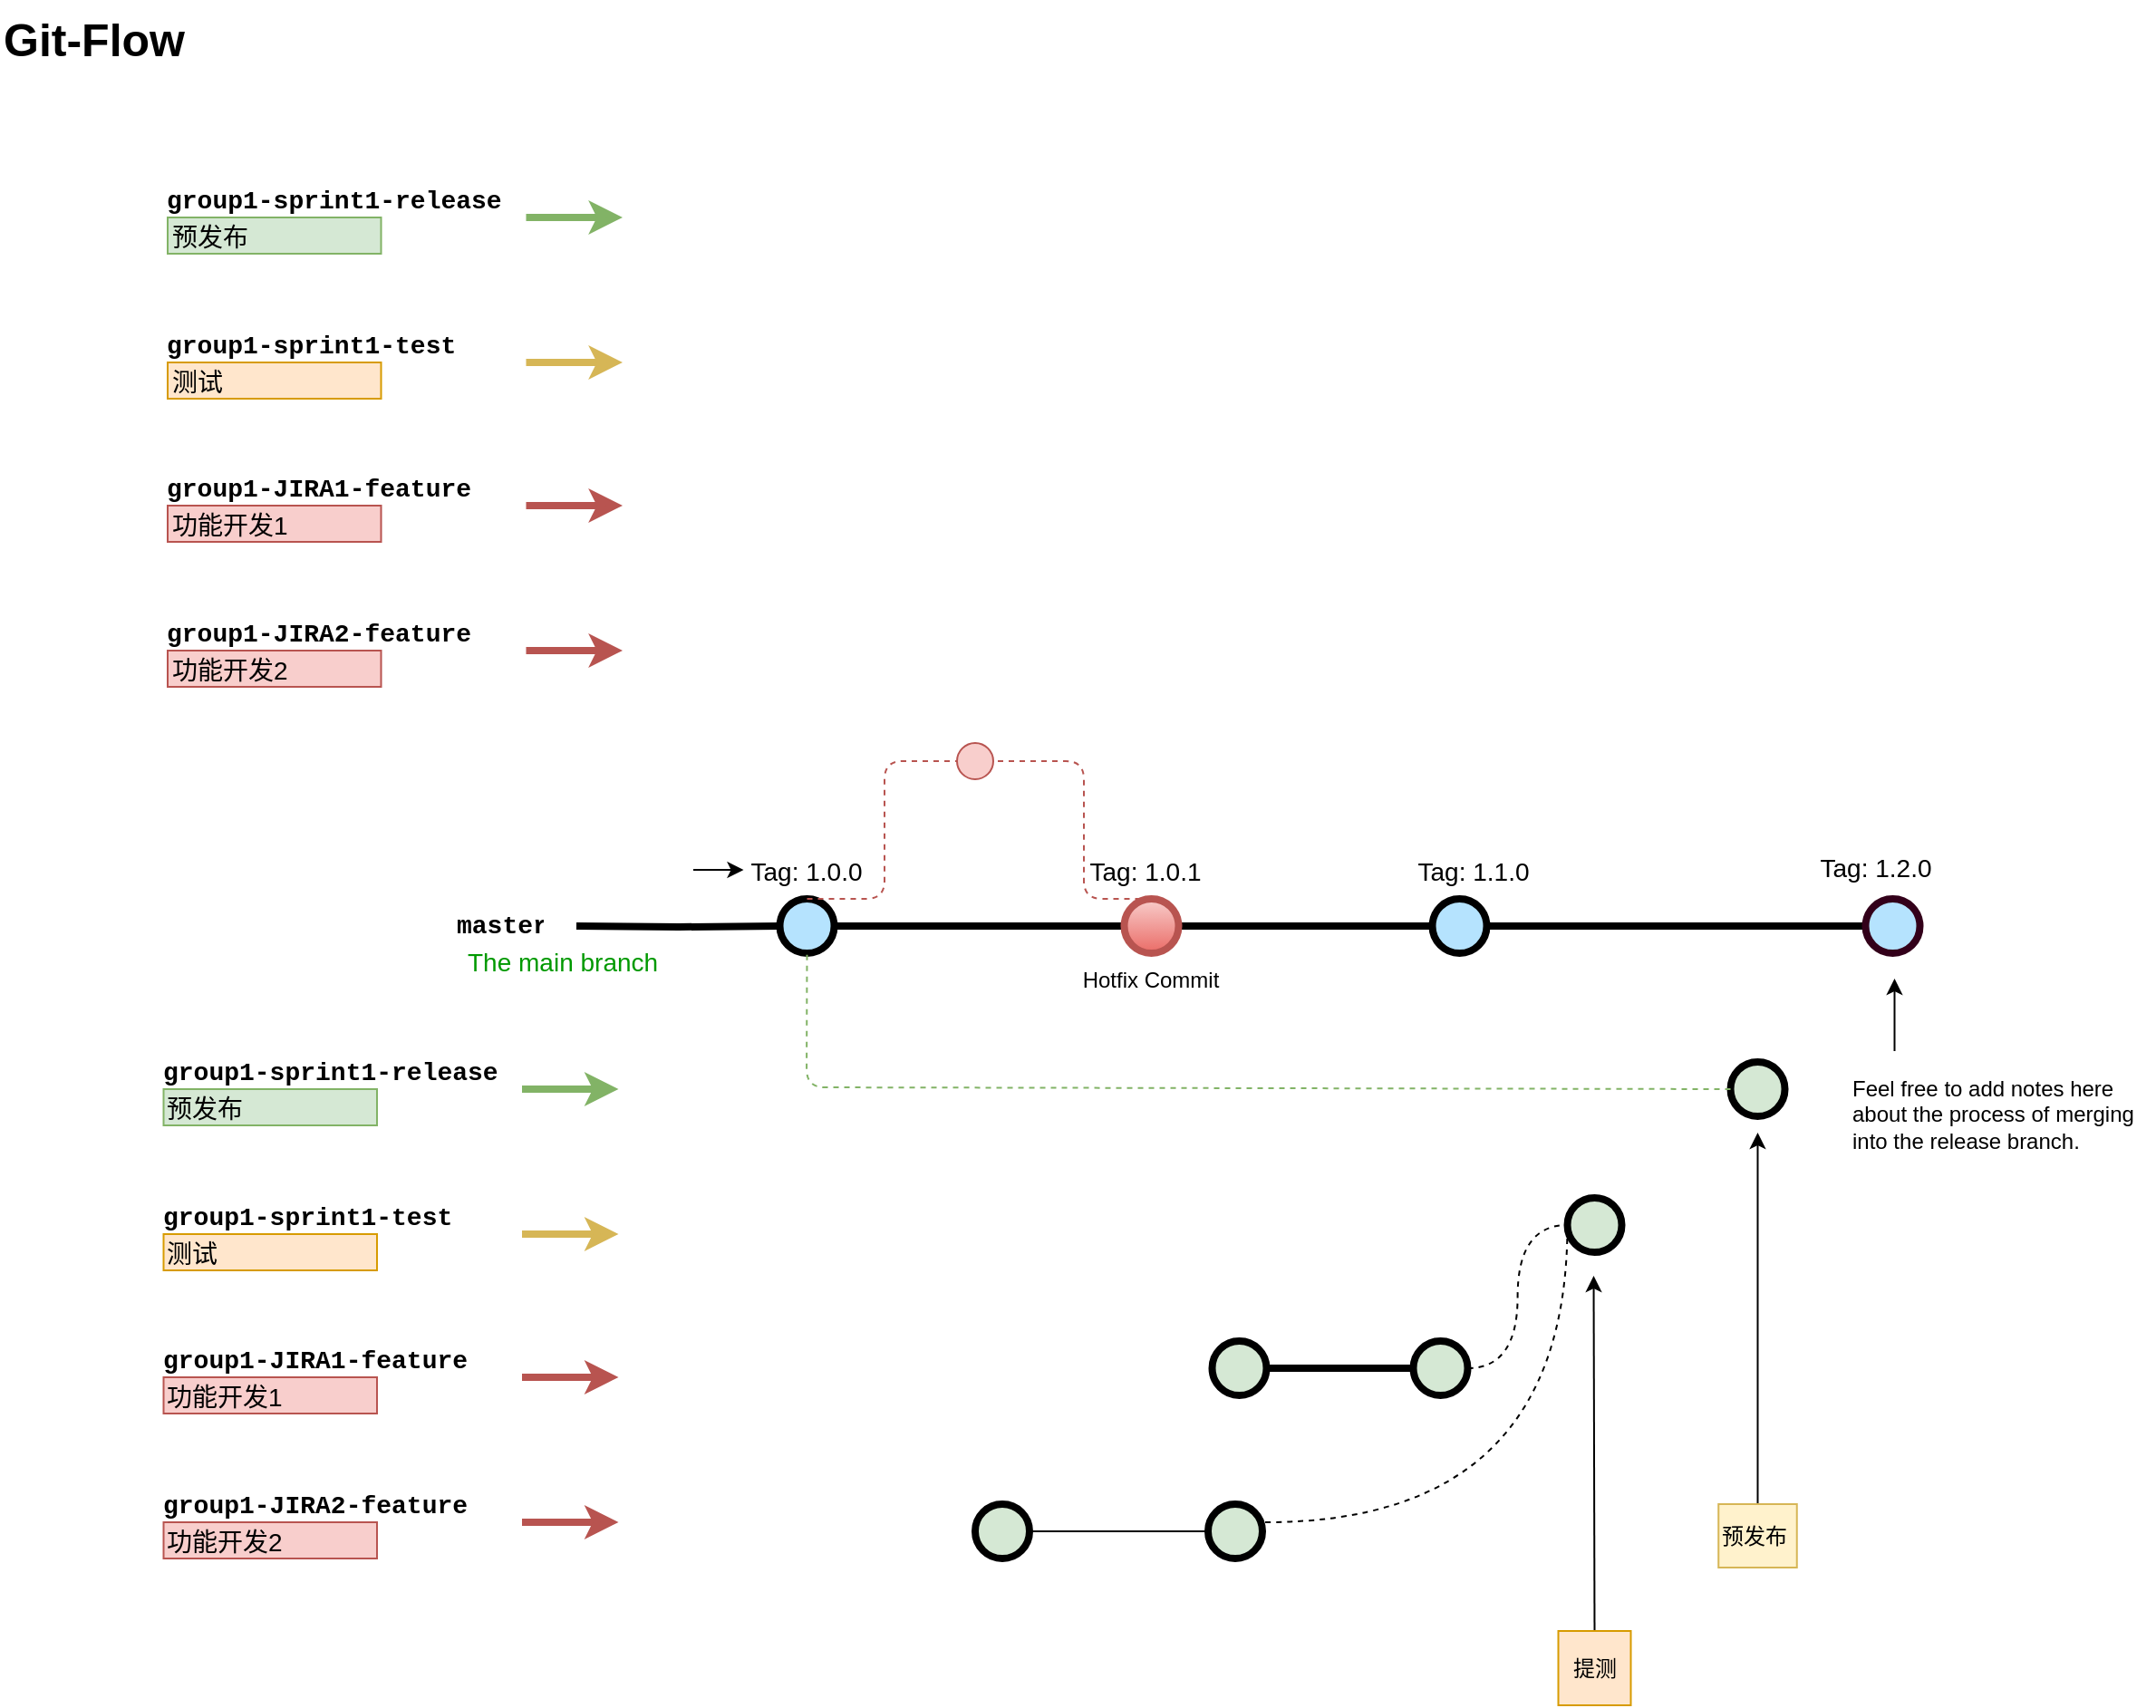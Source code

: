<mxfile version="15.9.4" type="github">
  <diagram id="yPxyJZ8AM_hMuL3Unpa9" name="complex gitflow">
    <mxGraphModel dx="2522" dy="1612" grid="1" gridSize="10" guides="1" tooltips="1" connect="1" arrows="1" fold="1" page="1" pageScale="1" pageWidth="1100" pageHeight="850" math="0" shadow="0">
      <root>
        <mxCell id="0" />
        <mxCell id="1" parent="0" />
        <mxCell id="uWUnNED6HEl2aK5fdaIb-7" value="Hotfix Commit" style="text;html=1;strokeColor=none;fillColor=none;align=center;verticalAlign=middle;whiteSpace=wrap;overflow=hidden;" parent="1" vertex="1">
          <mxGeometry x="427.25" y="226" width="80" height="30" as="geometry" />
        </mxCell>
        <mxCell id="uWUnNED6HEl2aK5fdaIb-8" value="" style="edgeStyle=orthogonalEdgeStyle;rounded=0;html=1;jettySize=auto;orthogonalLoop=1;plain-blue;endArrow=none;endFill=0;strokeWidth=4;strokeColor=#000000;entryX=0;entryY=0.5;entryDx=0;entryDy=0;entryPerimeter=0;" parent="1" source="uWUnNED6HEl2aK5fdaIb-10" target="9hBKPDzoitwpIBdzFDQ7-16" edge="1">
          <mxGeometry x="292.25" y="211" as="geometry">
            <mxPoint x="442.25" y="211" as="targetPoint" />
          </mxGeometry>
        </mxCell>
        <mxCell id="uWUnNED6HEl2aK5fdaIb-10" value="" style="verticalLabelPosition=bottom;verticalAlign=top;html=1;strokeWidth=4;shape=mxgraph.flowchart.on-page_reference;plain-blue;gradientColor=none;fillColor=#B5E3Fe;strokeColor=#000000;" parent="1" vertex="1">
          <mxGeometry x="262.25" y="196" width="30" height="30" as="geometry" />
        </mxCell>
        <mxCell id="uWUnNED6HEl2aK5fdaIb-80" value="" style="edgeStyle=orthogonalEdgeStyle;curved=1;rounded=0;orthogonalLoop=1;jettySize=auto;html=1;endArrow=none;endFill=0;strokeWidth=4;entryX=0;entryY=0.5;entryDx=0;entryDy=0;entryPerimeter=0;" parent="1" source="uWUnNED6HEl2aK5fdaIb-11" target="uWUnNED6HEl2aK5fdaIb-109" edge="1">
          <mxGeometry relative="1" as="geometry">
            <mxPoint x="734.5" y="211" as="targetPoint" />
          </mxGeometry>
        </mxCell>
        <mxCell id="uWUnNED6HEl2aK5fdaIb-11" value="" style="verticalLabelPosition=bottom;verticalAlign=top;html=1;strokeWidth=4;shape=mxgraph.flowchart.on-page_reference;plain-blue;gradientColor=none;strokeColor=#000000;fillColor=#B5E3FE;" parent="1" vertex="1">
          <mxGeometry x="622.25" y="196" width="30" height="30" as="geometry" />
        </mxCell>
        <mxCell id="uWUnNED6HEl2aK5fdaIb-109" value="" style="verticalLabelPosition=bottom;verticalAlign=top;html=1;strokeWidth=4;shape=mxgraph.flowchart.on-page_reference;plain-blue;gradientColor=none;strokeColor=#33001A;fillColor=#B5E3FE;" parent="1" vertex="1">
          <mxGeometry x="861.25" y="196" width="30" height="30" as="geometry" />
        </mxCell>
        <mxCell id="uWUnNED6HEl2aK5fdaIb-12" value="" style="edgeStyle=orthogonalEdgeStyle;rounded=0;html=1;jettySize=auto;orthogonalLoop=1;strokeWidth=4;endArrow=none;endFill=0;" parent="1" target="uWUnNED6HEl2aK5fdaIb-10" edge="1">
          <mxGeometry x="192.25" y="211" as="geometry">
            <mxPoint x="150" y="211" as="sourcePoint" />
          </mxGeometry>
        </mxCell>
        <mxCell id="uWUnNED6HEl2aK5fdaIb-13" value="master" style="text;html=1;strokeColor=none;fillColor=none;align=center;verticalAlign=middle;whiteSpace=wrap;overflow=hidden;fontSize=14;fontStyle=1;fontFamily=Courier New;" parent="1" vertex="1">
          <mxGeometry x="83" y="190" width="50" height="42" as="geometry" />
        </mxCell>
        <mxCell id="uWUnNED6HEl2aK5fdaIb-95" value="" style="verticalLabelPosition=bottom;verticalAlign=top;html=1;strokeWidth=4;shape=mxgraph.flowchart.on-page_reference;plain-purple;gradientColor=none;strokeColor=#000000;fillColor=#D5E8D4;" parent="1" vertex="1">
          <mxGeometry x="696.75" y="361" width="30" height="30" as="geometry" />
        </mxCell>
        <mxCell id="uWUnNED6HEl2aK5fdaIb-81" value="" style="edgeStyle=orthogonalEdgeStyle;rounded=0;orthogonalLoop=1;jettySize=auto;html=1;endArrow=none;endFill=0;strokeWidth=4;" parent="1" source="uWUnNED6HEl2aK5fdaIb-82" target="uWUnNED6HEl2aK5fdaIb-84" edge="1">
          <mxGeometry relative="1" as="geometry" />
        </mxCell>
        <mxCell id="uWUnNED6HEl2aK5fdaIb-82" value="" style="verticalLabelPosition=bottom;verticalAlign=top;html=1;strokeWidth=4;shape=mxgraph.flowchart.on-page_reference;plain-purple;gradientColor=none;strokeColor=#000000;fillColor=#D5E8D4;" parent="1" vertex="1">
          <mxGeometry x="500.75" y="440" width="30" height="30" as="geometry" />
        </mxCell>
        <mxCell id="uWUnNED6HEl2aK5fdaIb-97" style="edgeStyle=orthogonalEdgeStyle;curved=1;rounded=0;orthogonalLoop=1;jettySize=auto;html=1;exitX=1;exitY=0.5;exitDx=0;exitDy=0;exitPerimeter=0;entryX=0;entryY=0.5;entryDx=0;entryDy=0;entryPerimeter=0;endArrow=none;endFill=0;strokeWidth=1;fontFamily=Courier New;fontColor=#009900;dashed=1;" parent="1" source="uWUnNED6HEl2aK5fdaIb-84" target="uWUnNED6HEl2aK5fdaIb-95" edge="1">
          <mxGeometry relative="1" as="geometry" />
        </mxCell>
        <mxCell id="uWUnNED6HEl2aK5fdaIb-84" value="" style="verticalLabelPosition=bottom;verticalAlign=top;html=1;strokeWidth=4;shape=mxgraph.flowchart.on-page_reference;plain-purple;gradientColor=none;strokeColor=#000000;fillColor=#D5E8D4;" parent="1" vertex="1">
          <mxGeometry x="611.75" y="440" width="30" height="30" as="geometry" />
        </mxCell>
        <mxCell id="uWUnNED6HEl2aK5fdaIb-90" value="The main branch&lt;br&gt;" style="text;html=1;strokeColor=none;fillColor=none;align=left;verticalAlign=middle;whiteSpace=wrap;overflow=hidden;fontSize=14;fontStyle=0;fontColor=#009900;" parent="1" vertex="1">
          <mxGeometry x="88.25" y="220" width="146.75" height="20" as="geometry" />
        </mxCell>
        <mxCell id="uWUnNED6HEl2aK5fdaIb-101" value="Tag: 1.1.0" style="text;html=1;strokeColor=none;fillColor=none;align=center;verticalAlign=middle;whiteSpace=wrap;overflow=hidden;fontSize=14;" parent="1" vertex="1">
          <mxGeometry x="590.25" y="170" width="110" height="20" as="geometry" />
        </mxCell>
        <mxCell id="uWUnNED6HEl2aK5fdaIb-103" value="Tag: 1.0.0" style="text;html=1;strokeColor=none;fillColor=none;align=center;verticalAlign=middle;whiteSpace=wrap;overflow=hidden;fontSize=14;" parent="1" vertex="1">
          <mxGeometry x="242.25" y="170" width="70" height="20" as="geometry" />
        </mxCell>
        <mxCell id="uWUnNED6HEl2aK5fdaIb-106" value="" style="verticalLabelPosition=bottom;verticalAlign=top;html=1;strokeWidth=4;shape=mxgraph.flowchart.on-page_reference;plain-purple;gradientColor=none;strokeColor=#000000;fillColor=#D5E8D4;" parent="1" vertex="1">
          <mxGeometry x="786.76" y="286" width="30" height="30" as="geometry" />
        </mxCell>
        <mxCell id="uWUnNED6HEl2aK5fdaIb-116" value="Tag: 1.2.0" style="text;html=1;strokeColor=none;fillColor=none;align=center;verticalAlign=middle;whiteSpace=wrap;overflow=hidden;fontSize=14;" parent="1" vertex="1">
          <mxGeometry x="812.25" y="168" width="110" height="20" as="geometry" />
        </mxCell>
        <mxCell id="uWUnNED6HEl2aK5fdaIb-117" value="" style="endArrow=classic;html=1;strokeWidth=1;fontFamily=Courier New;fontColor=#009900;exitX=0.5;exitY=0;exitDx=0;exitDy=0;" parent="1" source="fSnZ5vnYTslC5NarKmr_-5" edge="1">
          <mxGeometry width="50" height="50" relative="1" as="geometry">
            <mxPoint x="711.25" y="635.5" as="sourcePoint" />
            <mxPoint x="711.25" y="404" as="targetPoint" />
          </mxGeometry>
        </mxCell>
        <mxCell id="fSnZ5vnYTslC5NarKmr_-1" value="" style="endArrow=classic;html=1;strokeWidth=1;fontFamily=Courier New;fontColor=#009900;exitX=0.5;exitY=0;exitDx=0;exitDy=0;" parent="1" edge="1" source="fSnZ5vnYTslC5NarKmr_-4">
          <mxGeometry width="50" height="50" relative="1" as="geometry">
            <mxPoint x="801.75" y="375" as="sourcePoint" />
            <mxPoint x="801.75" y="325" as="targetPoint" />
          </mxGeometry>
        </mxCell>
        <mxCell id="fSnZ5vnYTslC5NarKmr_-4" value="&lt;span style=&quot;text-align: center&quot;&gt;预发布&lt;br&gt;&lt;/span&gt;" style="text;html=1;strokeColor=#d6b656;fillColor=#fff2cc;align=left;verticalAlign=middle;whiteSpace=wrap;overflow=hidden;fontSize=12;fontStyle=0;" parent="1" vertex="1">
          <mxGeometry x="780.13" y="530" width="43.25" height="35" as="geometry" />
        </mxCell>
        <mxCell id="fSnZ5vnYTslC5NarKmr_-5" value="提测" style="text;html=1;strokeColor=#d79b00;fillColor=#ffe6cc;align=center;verticalAlign=middle;whiteSpace=wrap;overflow=hidden;fontSize=12;fontStyle=0;" parent="1" vertex="1">
          <mxGeometry x="691.75" y="600" width="40" height="41" as="geometry" />
        </mxCell>
        <mxCell id="fSnZ5vnYTslC5NarKmr_-9" value="" style="edgeStyle=orthogonalEdgeStyle;rounded=0;orthogonalLoop=1;jettySize=auto;html=1;fontSize=12;fontColor=#000000;entryX=0;entryY=0.5;entryDx=0;entryDy=0;" parent="1" target="uWUnNED6HEl2aK5fdaIb-103" edge="1">
          <mxGeometry relative="1" as="geometry">
            <mxPoint x="222.25" y="180" as="targetPoint" />
            <Array as="points">
              <mxPoint x="222.25" y="180" />
              <mxPoint x="222.25" y="180" />
            </Array>
            <mxPoint x="214.5" y="180" as="sourcePoint" />
          </mxGeometry>
        </mxCell>
        <UserObject label="Git-Flow" link="https://nvie.com/posts/a-successful-git-branching-model/" id="9hBKPDzoitwpIBdzFDQ7-2">
          <mxCell style="text;whiteSpace=wrap;html=1;fontStyle=1;fontSize=25;" parent="1" vertex="1">
            <mxGeometry x="-167.75" y="-300" width="117.75" height="50" as="geometry" />
          </mxCell>
        </UserObject>
        <mxCell id="9hBKPDzoitwpIBdzFDQ7-14" value="" style="endArrow=classic;html=1;strokeWidth=1;fontFamily=Courier New;fontColor=#009900;" parent="1" edge="1">
          <mxGeometry width="50" height="50" relative="1" as="geometry">
            <mxPoint x="877.25" y="280" as="sourcePoint" />
            <mxPoint x="877.25" y="240" as="targetPoint" />
          </mxGeometry>
        </mxCell>
        <mxCell id="9hBKPDzoitwpIBdzFDQ7-15" value="&lt;span style=&quot;text-align: center&quot;&gt;Feel free to add notes here about the process of merging into the release branch.&lt;br&gt;&lt;br&gt;&lt;/span&gt;" style="text;html=1;strokeColor=none;fillColor=none;align=left;verticalAlign=middle;whiteSpace=wrap;overflow=hidden;fontSize=12;fontStyle=0;fontColor=#000000;" parent="1" vertex="1">
          <mxGeometry x="852.25" y="281" width="167.75" height="81" as="geometry" />
        </mxCell>
        <mxCell id="9hBKPDzoitwpIBdzFDQ7-21" value="" style="edgeStyle=orthogonalEdgeStyle;rounded=0;orthogonalLoop=1;jettySize=auto;html=1;fontSize=15;endArrow=none;endFill=0;strokeWidth=4;entryX=0;entryY=0.5;entryDx=0;entryDy=0;entryPerimeter=0;" parent="1" source="9hBKPDzoitwpIBdzFDQ7-16" target="uWUnNED6HEl2aK5fdaIb-11" edge="1">
          <mxGeometry relative="1" as="geometry">
            <mxPoint x="560.25" y="211" as="targetPoint" />
          </mxGeometry>
        </mxCell>
        <mxCell id="9hBKPDzoitwpIBdzFDQ7-16" value="" style="verticalLabelPosition=bottom;verticalAlign=top;html=1;strokeWidth=4;shape=mxgraph.flowchart.on-page_reference;plain-blue;gradientColor=#EA6B66;strokeColor=#B85450;fillColor=#F8CECC;" parent="1" vertex="1">
          <mxGeometry x="452.25" y="196" width="30" height="30" as="geometry" />
        </mxCell>
        <mxCell id="9hBKPDzoitwpIBdzFDQ7-61" value="Tag: 1.0.1" style="text;html=1;strokeColor=none;fillColor=none;align=center;verticalAlign=middle;whiteSpace=wrap;overflow=hidden;fontSize=14;" parent="1" vertex="1">
          <mxGeometry x="428.5" y="170" width="70" height="20" as="geometry" />
        </mxCell>
        <mxCell id="VTCUIz3zF3hYeyJHzAD7-7" value="" style="verticalLabelPosition=bottom;verticalAlign=top;html=1;strokeWidth=4;shape=mxgraph.flowchart.on-page_reference;plain-purple;gradientColor=none;strokeColor=#000000;fillColor=#D5E8D4;" vertex="1" parent="1">
          <mxGeometry x="498.5" y="530" width="30" height="30" as="geometry" />
        </mxCell>
        <mxCell id="VTCUIz3zF3hYeyJHzAD7-8" value="" style="verticalLabelPosition=bottom;verticalAlign=top;html=1;strokeWidth=4;shape=mxgraph.flowchart.on-page_reference;plain-purple;gradientColor=none;strokeColor=#000000;fillColor=#D5E8D4;" vertex="1" parent="1">
          <mxGeometry x="370" y="530" width="30" height="30" as="geometry" />
        </mxCell>
        <mxCell id="VTCUIz3zF3hYeyJHzAD7-10" value="" style="endArrow=none;html=1;rounded=0;entryX=0;entryY=0.5;entryDx=0;entryDy=0;entryPerimeter=0;exitX=1;exitY=0.5;exitDx=0;exitDy=0;exitPerimeter=0;" edge="1" parent="1" source="VTCUIz3zF3hYeyJHzAD7-8" target="VTCUIz3zF3hYeyJHzAD7-7">
          <mxGeometry width="50" height="50" relative="1" as="geometry">
            <mxPoint x="430" y="580" as="sourcePoint" />
            <mxPoint x="480" y="530" as="targetPoint" />
          </mxGeometry>
        </mxCell>
        <mxCell id="VTCUIz3zF3hYeyJHzAD7-13" style="edgeStyle=orthogonalEdgeStyle;curved=1;rounded=0;orthogonalLoop=1;jettySize=auto;html=1;entryX=0;entryY=0.5;entryDx=0;entryDy=0;entryPerimeter=0;endArrow=none;endFill=0;strokeWidth=1;fontFamily=Courier New;fontColor=#009900;dashed=1;" edge="1" parent="1" target="uWUnNED6HEl2aK5fdaIb-95">
          <mxGeometry relative="1" as="geometry">
            <mxPoint x="530" y="540" as="sourcePoint" />
            <mxPoint x="706.75" y="386" as="targetPoint" />
            <Array as="points">
              <mxPoint x="697" y="540" />
            </Array>
          </mxGeometry>
        </mxCell>
        <mxCell id="VTCUIz3zF3hYeyJHzAD7-14" value="" style="ellipse;whiteSpace=wrap;html=1;aspect=fixed;fillColor=#f8cecc;strokeColor=#b85450;" vertex="1" parent="1">
          <mxGeometry x="360" y="110" width="20" height="20" as="geometry" />
        </mxCell>
        <mxCell id="VTCUIz3zF3hYeyJHzAD7-15" value="" style="endArrow=none;dashed=1;html=1;fillColor=#f8cecc;strokeColor=#b85450;entryX=0;entryY=0.5;entryDx=0;entryDy=0;endFill=0;exitX=0.5;exitY=0;exitDx=0;exitDy=0;exitPerimeter=0;" edge="1" parent="1" source="uWUnNED6HEl2aK5fdaIb-10" target="VTCUIz3zF3hYeyJHzAD7-14">
          <mxGeometry width="50" height="50" relative="1" as="geometry">
            <mxPoint x="694" y="100" as="sourcePoint" />
            <mxPoint x="720.0" y="70" as="targetPoint" />
            <Array as="points">
              <mxPoint x="320" y="196" />
              <mxPoint x="320" y="120" />
            </Array>
          </mxGeometry>
        </mxCell>
        <mxCell id="VTCUIz3zF3hYeyJHzAD7-16" value="" style="endArrow=none;dashed=1;html=1;fillColor=#f8cecc;strokeColor=#b85450;entryX=1;entryY=0.5;entryDx=0;entryDy=0;endFill=0;exitX=0.5;exitY=0;exitDx=0;exitDy=0;exitPerimeter=0;" edge="1" parent="1" source="9hBKPDzoitwpIBdzFDQ7-16" target="VTCUIz3zF3hYeyJHzAD7-14">
          <mxGeometry width="50" height="50" relative="1" as="geometry">
            <mxPoint x="287.25" y="206" as="sourcePoint" />
            <mxPoint x="370" y="187" as="targetPoint" />
            <Array as="points">
              <mxPoint x="430" y="196" />
              <mxPoint x="430" y="120" />
            </Array>
          </mxGeometry>
        </mxCell>
        <mxCell id="VTCUIz3zF3hYeyJHzAD7-17" value="" style="endArrow=none;dashed=1;html=1;fillColor=#d5e8d4;strokeColor=#82b366;entryX=0.5;entryY=1;entryDx=0;entryDy=0;endFill=0;exitX=0;exitY=0.5;exitDx=0;exitDy=0;exitPerimeter=0;entryPerimeter=0;" edge="1" parent="1" source="uWUnNED6HEl2aK5fdaIb-106" target="uWUnNED6HEl2aK5fdaIb-10">
          <mxGeometry width="50" height="50" relative="1" as="geometry">
            <mxPoint x="399.5" y="319" as="sourcePoint" />
            <mxPoint x="312.25" y="300" as="targetPoint" />
            <Array as="points">
              <mxPoint x="277" y="300" />
            </Array>
          </mxGeometry>
        </mxCell>
        <mxCell id="VTCUIz3zF3hYeyJHzAD7-23" value="group1-sprint1-test" style="text;html=1;strokeColor=none;fillColor=none;align=left;verticalAlign=middle;whiteSpace=wrap;overflow=hidden;fontSize=14;fontStyle=1;fontFamily=Courier New;" vertex="1" parent="1">
          <mxGeometry x="-80" y="361" width="200" height="20" as="geometry" />
        </mxCell>
        <mxCell id="VTCUIz3zF3hYeyJHzAD7-24" value="测试" style="text;html=1;strokeColor=#d79b00;fillColor=#ffe6cc;align=left;verticalAlign=middle;whiteSpace=wrap;overflow=hidden;fontSize=14;fontStyle=0;" vertex="1" parent="1">
          <mxGeometry x="-77.75" y="381" width="117.75" height="20" as="geometry" />
        </mxCell>
        <mxCell id="VTCUIz3zF3hYeyJHzAD7-25" value="" style="endArrow=classic;html=1;strokeWidth=4;fontFamily=Courier New;fontColor=#009900;fillColor=#fff2cc;strokeColor=#d6b656;" edge="1" parent="1">
          <mxGeometry width="50" height="50" relative="1" as="geometry">
            <mxPoint x="120" y="381" as="sourcePoint" />
            <mxPoint x="173.25" y="381" as="targetPoint" />
          </mxGeometry>
        </mxCell>
        <mxCell id="VTCUIz3zF3hYeyJHzAD7-27" value="group1-JIRA1-feature" style="text;html=1;strokeColor=none;fillColor=none;align=left;verticalAlign=middle;whiteSpace=wrap;overflow=hidden;fontSize=14;fontStyle=1;fontFamily=Courier New;" vertex="1" parent="1">
          <mxGeometry x="-80" y="440" width="200" height="20" as="geometry" />
        </mxCell>
        <mxCell id="VTCUIz3zF3hYeyJHzAD7-28" value="功能开发1" style="text;html=1;strokeColor=#b85450;fillColor=#f8cecc;align=left;verticalAlign=middle;whiteSpace=wrap;overflow=hidden;fontSize=14;fontStyle=0;" vertex="1" parent="1">
          <mxGeometry x="-77.75" y="460" width="117.75" height="20" as="geometry" />
        </mxCell>
        <mxCell id="VTCUIz3zF3hYeyJHzAD7-29" value="" style="endArrow=classic;html=1;strokeWidth=4;fontFamily=Courier New;fontColor=#009900;fillColor=#f8cecc;strokeColor=#b85450;" edge="1" parent="1">
          <mxGeometry width="50" height="50" relative="1" as="geometry">
            <mxPoint x="120" y="460" as="sourcePoint" />
            <mxPoint x="173.25" y="460" as="targetPoint" />
          </mxGeometry>
        </mxCell>
        <mxCell id="VTCUIz3zF3hYeyJHzAD7-31" value="group1-JIRA2-feature" style="text;html=1;strokeColor=none;fillColor=none;align=left;verticalAlign=middle;whiteSpace=wrap;overflow=hidden;fontSize=14;fontStyle=1;fontFamily=Courier New;" vertex="1" parent="1">
          <mxGeometry x="-80" y="520" width="190" height="20" as="geometry" />
        </mxCell>
        <mxCell id="VTCUIz3zF3hYeyJHzAD7-32" value="功能开发2" style="text;html=1;strokeColor=#b85450;fillColor=#f8cecc;align=left;verticalAlign=middle;whiteSpace=wrap;overflow=hidden;fontSize=14;fontStyle=0;" vertex="1" parent="1">
          <mxGeometry x="-77.75" y="540" width="117.75" height="20" as="geometry" />
        </mxCell>
        <mxCell id="VTCUIz3zF3hYeyJHzAD7-33" value="" style="endArrow=classic;html=1;strokeWidth=4;fontFamily=Courier New;fontColor=#009900;fillColor=#f8cecc;strokeColor=#b85450;" edge="1" parent="1">
          <mxGeometry width="50" height="50" relative="1" as="geometry">
            <mxPoint x="120" y="540" as="sourcePoint" />
            <mxPoint x="173.25" y="540" as="targetPoint" />
          </mxGeometry>
        </mxCell>
        <mxCell id="uWUnNED6HEl2aK5fdaIb-20" value="group1-sprint1-release" style="text;html=1;strokeColor=none;fillColor=none;align=left;verticalAlign=middle;whiteSpace=wrap;overflow=hidden;fontSize=14;fontStyle=1;fontFamily=Courier New;" parent="1" vertex="1">
          <mxGeometry x="-80" y="281" width="200" height="20" as="geometry" />
        </mxCell>
        <mxCell id="uWUnNED6HEl2aK5fdaIb-89" value="预发布" style="text;html=1;strokeColor=#82b366;fillColor=#d5e8d4;align=left;verticalAlign=middle;whiteSpace=wrap;overflow=hidden;fontSize=14;fontStyle=0;" parent="1" vertex="1">
          <mxGeometry x="-77.75" y="301" width="117.75" height="20" as="geometry" />
        </mxCell>
        <mxCell id="uWUnNED6HEl2aK5fdaIb-93" value="" style="endArrow=classic;html=1;strokeWidth=4;fontFamily=Courier New;fontColor=#009900;fillColor=#d5e8d4;strokeColor=#82b366;" parent="1" edge="1">
          <mxGeometry width="50" height="50" relative="1" as="geometry">
            <mxPoint x="120" y="301" as="sourcePoint" />
            <mxPoint x="173.25" y="301" as="targetPoint" />
          </mxGeometry>
        </mxCell>
        <mxCell id="VTCUIz3zF3hYeyJHzAD7-37" value="group1-sprint1-test" style="text;html=1;strokeColor=none;fillColor=none;align=left;verticalAlign=middle;whiteSpace=wrap;overflow=hidden;fontSize=14;fontStyle=1;fontFamily=Courier New;" vertex="1" parent="1">
          <mxGeometry x="-77.75" y="-120" width="200" height="20" as="geometry" />
        </mxCell>
        <mxCell id="VTCUIz3zF3hYeyJHzAD7-38" value="测试" style="text;html=1;strokeColor=#d79b00;fillColor=#ffe6cc;align=left;verticalAlign=middle;whiteSpace=wrap;overflow=hidden;fontSize=14;fontStyle=0;" vertex="1" parent="1">
          <mxGeometry x="-75.5" y="-100" width="117.75" height="20" as="geometry" />
        </mxCell>
        <mxCell id="VTCUIz3zF3hYeyJHzAD7-39" value="" style="endArrow=classic;html=1;strokeWidth=4;fontFamily=Courier New;fontColor=#009900;fillColor=#fff2cc;strokeColor=#d6b656;" edge="1" parent="1">
          <mxGeometry width="50" height="50" relative="1" as="geometry">
            <mxPoint x="122.25" y="-100" as="sourcePoint" />
            <mxPoint x="175.5" y="-100" as="targetPoint" />
          </mxGeometry>
        </mxCell>
        <mxCell id="VTCUIz3zF3hYeyJHzAD7-40" value="group1-JIRA1-feature" style="text;html=1;strokeColor=none;fillColor=none;align=left;verticalAlign=middle;whiteSpace=wrap;overflow=hidden;fontSize=14;fontStyle=1;fontFamily=Courier New;" vertex="1" parent="1">
          <mxGeometry x="-77.75" y="-41" width="200" height="20" as="geometry" />
        </mxCell>
        <mxCell id="VTCUIz3zF3hYeyJHzAD7-41" value="功能开发1" style="text;html=1;strokeColor=#b85450;fillColor=#f8cecc;align=left;verticalAlign=middle;whiteSpace=wrap;overflow=hidden;fontSize=14;fontStyle=0;" vertex="1" parent="1">
          <mxGeometry x="-75.5" y="-21" width="117.75" height="20" as="geometry" />
        </mxCell>
        <mxCell id="VTCUIz3zF3hYeyJHzAD7-42" value="" style="endArrow=classic;html=1;strokeWidth=4;fontFamily=Courier New;fontColor=#009900;fillColor=#f8cecc;strokeColor=#b85450;" edge="1" parent="1">
          <mxGeometry width="50" height="50" relative="1" as="geometry">
            <mxPoint x="122.25" y="-21" as="sourcePoint" />
            <mxPoint x="175.5" y="-21" as="targetPoint" />
          </mxGeometry>
        </mxCell>
        <mxCell id="VTCUIz3zF3hYeyJHzAD7-43" value="group1-JIRA2-feature" style="text;html=1;strokeColor=none;fillColor=none;align=left;verticalAlign=middle;whiteSpace=wrap;overflow=hidden;fontSize=14;fontStyle=1;fontFamily=Courier New;" vertex="1" parent="1">
          <mxGeometry x="-77.75" y="39" width="190" height="20" as="geometry" />
        </mxCell>
        <mxCell id="VTCUIz3zF3hYeyJHzAD7-44" value="功能开发2" style="text;html=1;strokeColor=#b85450;fillColor=#f8cecc;align=left;verticalAlign=middle;whiteSpace=wrap;overflow=hidden;fontSize=14;fontStyle=0;" vertex="1" parent="1">
          <mxGeometry x="-75.5" y="59" width="117.75" height="20" as="geometry" />
        </mxCell>
        <mxCell id="VTCUIz3zF3hYeyJHzAD7-45" value="" style="endArrow=classic;html=1;strokeWidth=4;fontFamily=Courier New;fontColor=#009900;fillColor=#f8cecc;strokeColor=#b85450;" edge="1" parent="1">
          <mxGeometry width="50" height="50" relative="1" as="geometry">
            <mxPoint x="122.25" y="59" as="sourcePoint" />
            <mxPoint x="175.5" y="59" as="targetPoint" />
          </mxGeometry>
        </mxCell>
        <mxCell id="VTCUIz3zF3hYeyJHzAD7-46" value="group1-sprint1-release" style="text;html=1;strokeColor=none;fillColor=none;align=left;verticalAlign=middle;whiteSpace=wrap;overflow=hidden;fontSize=14;fontStyle=1;fontFamily=Courier New;" vertex="1" parent="1">
          <mxGeometry x="-77.75" y="-200" width="200" height="20" as="geometry" />
        </mxCell>
        <mxCell id="VTCUIz3zF3hYeyJHzAD7-47" value="预发布" style="text;html=1;strokeColor=#82b366;fillColor=#d5e8d4;align=left;verticalAlign=middle;whiteSpace=wrap;overflow=hidden;fontSize=14;fontStyle=0;" vertex="1" parent="1">
          <mxGeometry x="-75.5" y="-180" width="117.75" height="20" as="geometry" />
        </mxCell>
        <mxCell id="VTCUIz3zF3hYeyJHzAD7-48" value="" style="endArrow=classic;html=1;strokeWidth=4;fontFamily=Courier New;fontColor=#009900;fillColor=#d5e8d4;strokeColor=#82b366;" edge="1" parent="1">
          <mxGeometry width="50" height="50" relative="1" as="geometry">
            <mxPoint x="122.25" y="-180" as="sourcePoint" />
            <mxPoint x="175.5" y="-180" as="targetPoint" />
          </mxGeometry>
        </mxCell>
      </root>
    </mxGraphModel>
  </diagram>
</mxfile>
